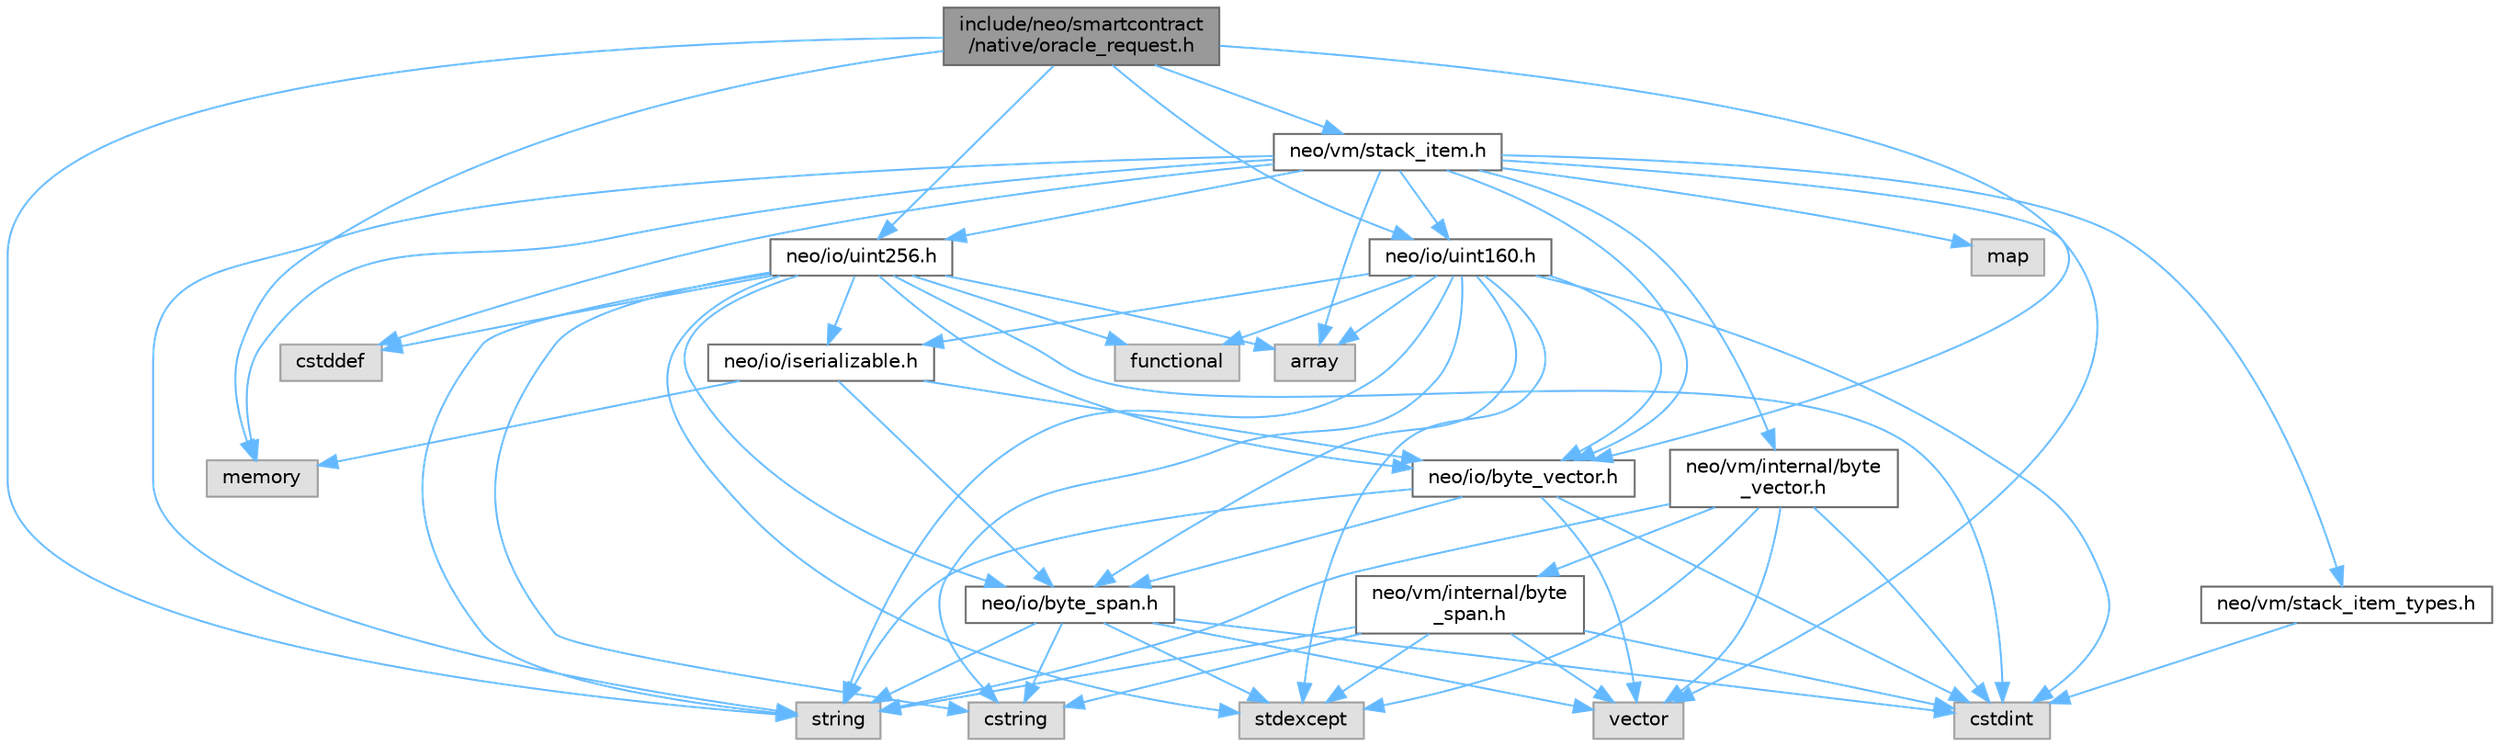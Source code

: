digraph "include/neo/smartcontract/native/oracle_request.h"
{
 // LATEX_PDF_SIZE
  bgcolor="transparent";
  edge [fontname=Helvetica,fontsize=10,labelfontname=Helvetica,labelfontsize=10];
  node [fontname=Helvetica,fontsize=10,shape=box,height=0.2,width=0.4];
  Node1 [id="Node000001",label="include/neo/smartcontract\l/native/oracle_request.h",height=0.2,width=0.4,color="gray40", fillcolor="grey60", style="filled", fontcolor="black",tooltip=" "];
  Node1 -> Node2 [id="edge60_Node000001_Node000002",color="steelblue1",style="solid",tooltip=" "];
  Node2 [id="Node000002",label="neo/io/byte_vector.h",height=0.2,width=0.4,color="grey40", fillcolor="white", style="filled",URL="$io_2byte__vector_8h.html",tooltip=" "];
  Node2 -> Node3 [id="edge61_Node000002_Node000003",color="steelblue1",style="solid",tooltip=" "];
  Node3 [id="Node000003",label="neo/io/byte_span.h",height=0.2,width=0.4,color="grey40", fillcolor="white", style="filled",URL="$io_2byte__span_8h.html",tooltip=" "];
  Node3 -> Node4 [id="edge62_Node000003_Node000004",color="steelblue1",style="solid",tooltip=" "];
  Node4 [id="Node000004",label="cstdint",height=0.2,width=0.4,color="grey60", fillcolor="#E0E0E0", style="filled",tooltip=" "];
  Node3 -> Node5 [id="edge63_Node000003_Node000005",color="steelblue1",style="solid",tooltip=" "];
  Node5 [id="Node000005",label="cstring",height=0.2,width=0.4,color="grey60", fillcolor="#E0E0E0", style="filled",tooltip=" "];
  Node3 -> Node6 [id="edge64_Node000003_Node000006",color="steelblue1",style="solid",tooltip=" "];
  Node6 [id="Node000006",label="stdexcept",height=0.2,width=0.4,color="grey60", fillcolor="#E0E0E0", style="filled",tooltip=" "];
  Node3 -> Node7 [id="edge65_Node000003_Node000007",color="steelblue1",style="solid",tooltip=" "];
  Node7 [id="Node000007",label="string",height=0.2,width=0.4,color="grey60", fillcolor="#E0E0E0", style="filled",tooltip=" "];
  Node3 -> Node8 [id="edge66_Node000003_Node000008",color="steelblue1",style="solid",tooltip=" "];
  Node8 [id="Node000008",label="vector",height=0.2,width=0.4,color="grey60", fillcolor="#E0E0E0", style="filled",tooltip=" "];
  Node2 -> Node4 [id="edge67_Node000002_Node000004",color="steelblue1",style="solid",tooltip=" "];
  Node2 -> Node7 [id="edge68_Node000002_Node000007",color="steelblue1",style="solid",tooltip=" "];
  Node2 -> Node8 [id="edge69_Node000002_Node000008",color="steelblue1",style="solid",tooltip=" "];
  Node1 -> Node9 [id="edge70_Node000001_Node000009",color="steelblue1",style="solid",tooltip=" "];
  Node9 [id="Node000009",label="neo/io/uint160.h",height=0.2,width=0.4,color="grey40", fillcolor="white", style="filled",URL="$uint160_8h.html",tooltip=" "];
  Node9 -> Node3 [id="edge71_Node000009_Node000003",color="steelblue1",style="solid",tooltip=" "];
  Node9 -> Node2 [id="edge72_Node000009_Node000002",color="steelblue1",style="solid",tooltip=" "];
  Node9 -> Node10 [id="edge73_Node000009_Node000010",color="steelblue1",style="solid",tooltip=" "];
  Node10 [id="Node000010",label="neo/io/iserializable.h",height=0.2,width=0.4,color="grey40", fillcolor="white", style="filled",URL="$iserializable_8h.html",tooltip=" "];
  Node10 -> Node3 [id="edge74_Node000010_Node000003",color="steelblue1",style="solid",tooltip=" "];
  Node10 -> Node2 [id="edge75_Node000010_Node000002",color="steelblue1",style="solid",tooltip=" "];
  Node10 -> Node11 [id="edge76_Node000010_Node000011",color="steelblue1",style="solid",tooltip=" "];
  Node11 [id="Node000011",label="memory",height=0.2,width=0.4,color="grey60", fillcolor="#E0E0E0", style="filled",tooltip=" "];
  Node9 -> Node12 [id="edge77_Node000009_Node000012",color="steelblue1",style="solid",tooltip=" "];
  Node12 [id="Node000012",label="array",height=0.2,width=0.4,color="grey60", fillcolor="#E0E0E0", style="filled",tooltip=" "];
  Node9 -> Node4 [id="edge78_Node000009_Node000004",color="steelblue1",style="solid",tooltip=" "];
  Node9 -> Node5 [id="edge79_Node000009_Node000005",color="steelblue1",style="solid",tooltip=" "];
  Node9 -> Node13 [id="edge80_Node000009_Node000013",color="steelblue1",style="solid",tooltip=" "];
  Node13 [id="Node000013",label="functional",height=0.2,width=0.4,color="grey60", fillcolor="#E0E0E0", style="filled",tooltip=" "];
  Node9 -> Node6 [id="edge81_Node000009_Node000006",color="steelblue1",style="solid",tooltip=" "];
  Node9 -> Node7 [id="edge82_Node000009_Node000007",color="steelblue1",style="solid",tooltip=" "];
  Node1 -> Node14 [id="edge83_Node000001_Node000014",color="steelblue1",style="solid",tooltip=" "];
  Node14 [id="Node000014",label="neo/io/uint256.h",height=0.2,width=0.4,color="grey40", fillcolor="white", style="filled",URL="$uint256_8h.html",tooltip=" "];
  Node14 -> Node3 [id="edge84_Node000014_Node000003",color="steelblue1",style="solid",tooltip=" "];
  Node14 -> Node2 [id="edge85_Node000014_Node000002",color="steelblue1",style="solid",tooltip=" "];
  Node14 -> Node10 [id="edge86_Node000014_Node000010",color="steelblue1",style="solid",tooltip=" "];
  Node14 -> Node12 [id="edge87_Node000014_Node000012",color="steelblue1",style="solid",tooltip=" "];
  Node14 -> Node15 [id="edge88_Node000014_Node000015",color="steelblue1",style="solid",tooltip=" "];
  Node15 [id="Node000015",label="cstddef",height=0.2,width=0.4,color="grey60", fillcolor="#E0E0E0", style="filled",tooltip=" "];
  Node14 -> Node4 [id="edge89_Node000014_Node000004",color="steelblue1",style="solid",tooltip=" "];
  Node14 -> Node5 [id="edge90_Node000014_Node000005",color="steelblue1",style="solid",tooltip=" "];
  Node14 -> Node13 [id="edge91_Node000014_Node000013",color="steelblue1",style="solid",tooltip=" "];
  Node14 -> Node6 [id="edge92_Node000014_Node000006",color="steelblue1",style="solid",tooltip=" "];
  Node14 -> Node7 [id="edge93_Node000014_Node000007",color="steelblue1",style="solid",tooltip=" "];
  Node1 -> Node16 [id="edge94_Node000001_Node000016",color="steelblue1",style="solid",tooltip=" "];
  Node16 [id="Node000016",label="neo/vm/stack_item.h",height=0.2,width=0.4,color="grey40", fillcolor="white", style="filled",URL="$stack__item_8h.html",tooltip=" "];
  Node16 -> Node2 [id="edge95_Node000016_Node000002",color="steelblue1",style="solid",tooltip=" "];
  Node16 -> Node9 [id="edge96_Node000016_Node000009",color="steelblue1",style="solid",tooltip=" "];
  Node16 -> Node14 [id="edge97_Node000016_Node000014",color="steelblue1",style="solid",tooltip=" "];
  Node16 -> Node17 [id="edge98_Node000016_Node000017",color="steelblue1",style="solid",tooltip=" "];
  Node17 [id="Node000017",label="neo/vm/internal/byte\l_vector.h",height=0.2,width=0.4,color="grey40", fillcolor="white", style="filled",URL="$vm_2internal_2byte__vector_8h.html",tooltip=" "];
  Node17 -> Node18 [id="edge99_Node000017_Node000018",color="steelblue1",style="solid",tooltip=" "];
  Node18 [id="Node000018",label="neo/vm/internal/byte\l_span.h",height=0.2,width=0.4,color="grey40", fillcolor="white", style="filled",URL="$vm_2internal_2byte__span_8h.html",tooltip=" "];
  Node18 -> Node4 [id="edge100_Node000018_Node000004",color="steelblue1",style="solid",tooltip=" "];
  Node18 -> Node5 [id="edge101_Node000018_Node000005",color="steelblue1",style="solid",tooltip=" "];
  Node18 -> Node6 [id="edge102_Node000018_Node000006",color="steelblue1",style="solid",tooltip=" "];
  Node18 -> Node7 [id="edge103_Node000018_Node000007",color="steelblue1",style="solid",tooltip=" "];
  Node18 -> Node8 [id="edge104_Node000018_Node000008",color="steelblue1",style="solid",tooltip=" "];
  Node17 -> Node4 [id="edge105_Node000017_Node000004",color="steelblue1",style="solid",tooltip=" "];
  Node17 -> Node6 [id="edge106_Node000017_Node000006",color="steelblue1",style="solid",tooltip=" "];
  Node17 -> Node7 [id="edge107_Node000017_Node000007",color="steelblue1",style="solid",tooltip=" "];
  Node17 -> Node8 [id="edge108_Node000017_Node000008",color="steelblue1",style="solid",tooltip=" "];
  Node16 -> Node19 [id="edge109_Node000016_Node000019",color="steelblue1",style="solid",tooltip=" "];
  Node19 [id="Node000019",label="neo/vm/stack_item_types.h",height=0.2,width=0.4,color="grey40", fillcolor="white", style="filled",URL="$stack__item__types_8h.html",tooltip=" "];
  Node19 -> Node4 [id="edge110_Node000019_Node000004",color="steelblue1",style="solid",tooltip=" "];
  Node16 -> Node12 [id="edge111_Node000016_Node000012",color="steelblue1",style="solid",tooltip=" "];
  Node16 -> Node15 [id="edge112_Node000016_Node000015",color="steelblue1",style="solid",tooltip=" "];
  Node16 -> Node20 [id="edge113_Node000016_Node000020",color="steelblue1",style="solid",tooltip=" "];
  Node20 [id="Node000020",label="map",height=0.2,width=0.4,color="grey60", fillcolor="#E0E0E0", style="filled",tooltip=" "];
  Node16 -> Node11 [id="edge114_Node000016_Node000011",color="steelblue1",style="solid",tooltip=" "];
  Node16 -> Node7 [id="edge115_Node000016_Node000007",color="steelblue1",style="solid",tooltip=" "];
  Node16 -> Node8 [id="edge116_Node000016_Node000008",color="steelblue1",style="solid",tooltip=" "];
  Node1 -> Node11 [id="edge117_Node000001_Node000011",color="steelblue1",style="solid",tooltip=" "];
  Node1 -> Node7 [id="edge118_Node000001_Node000007",color="steelblue1",style="solid",tooltip=" "];
}
